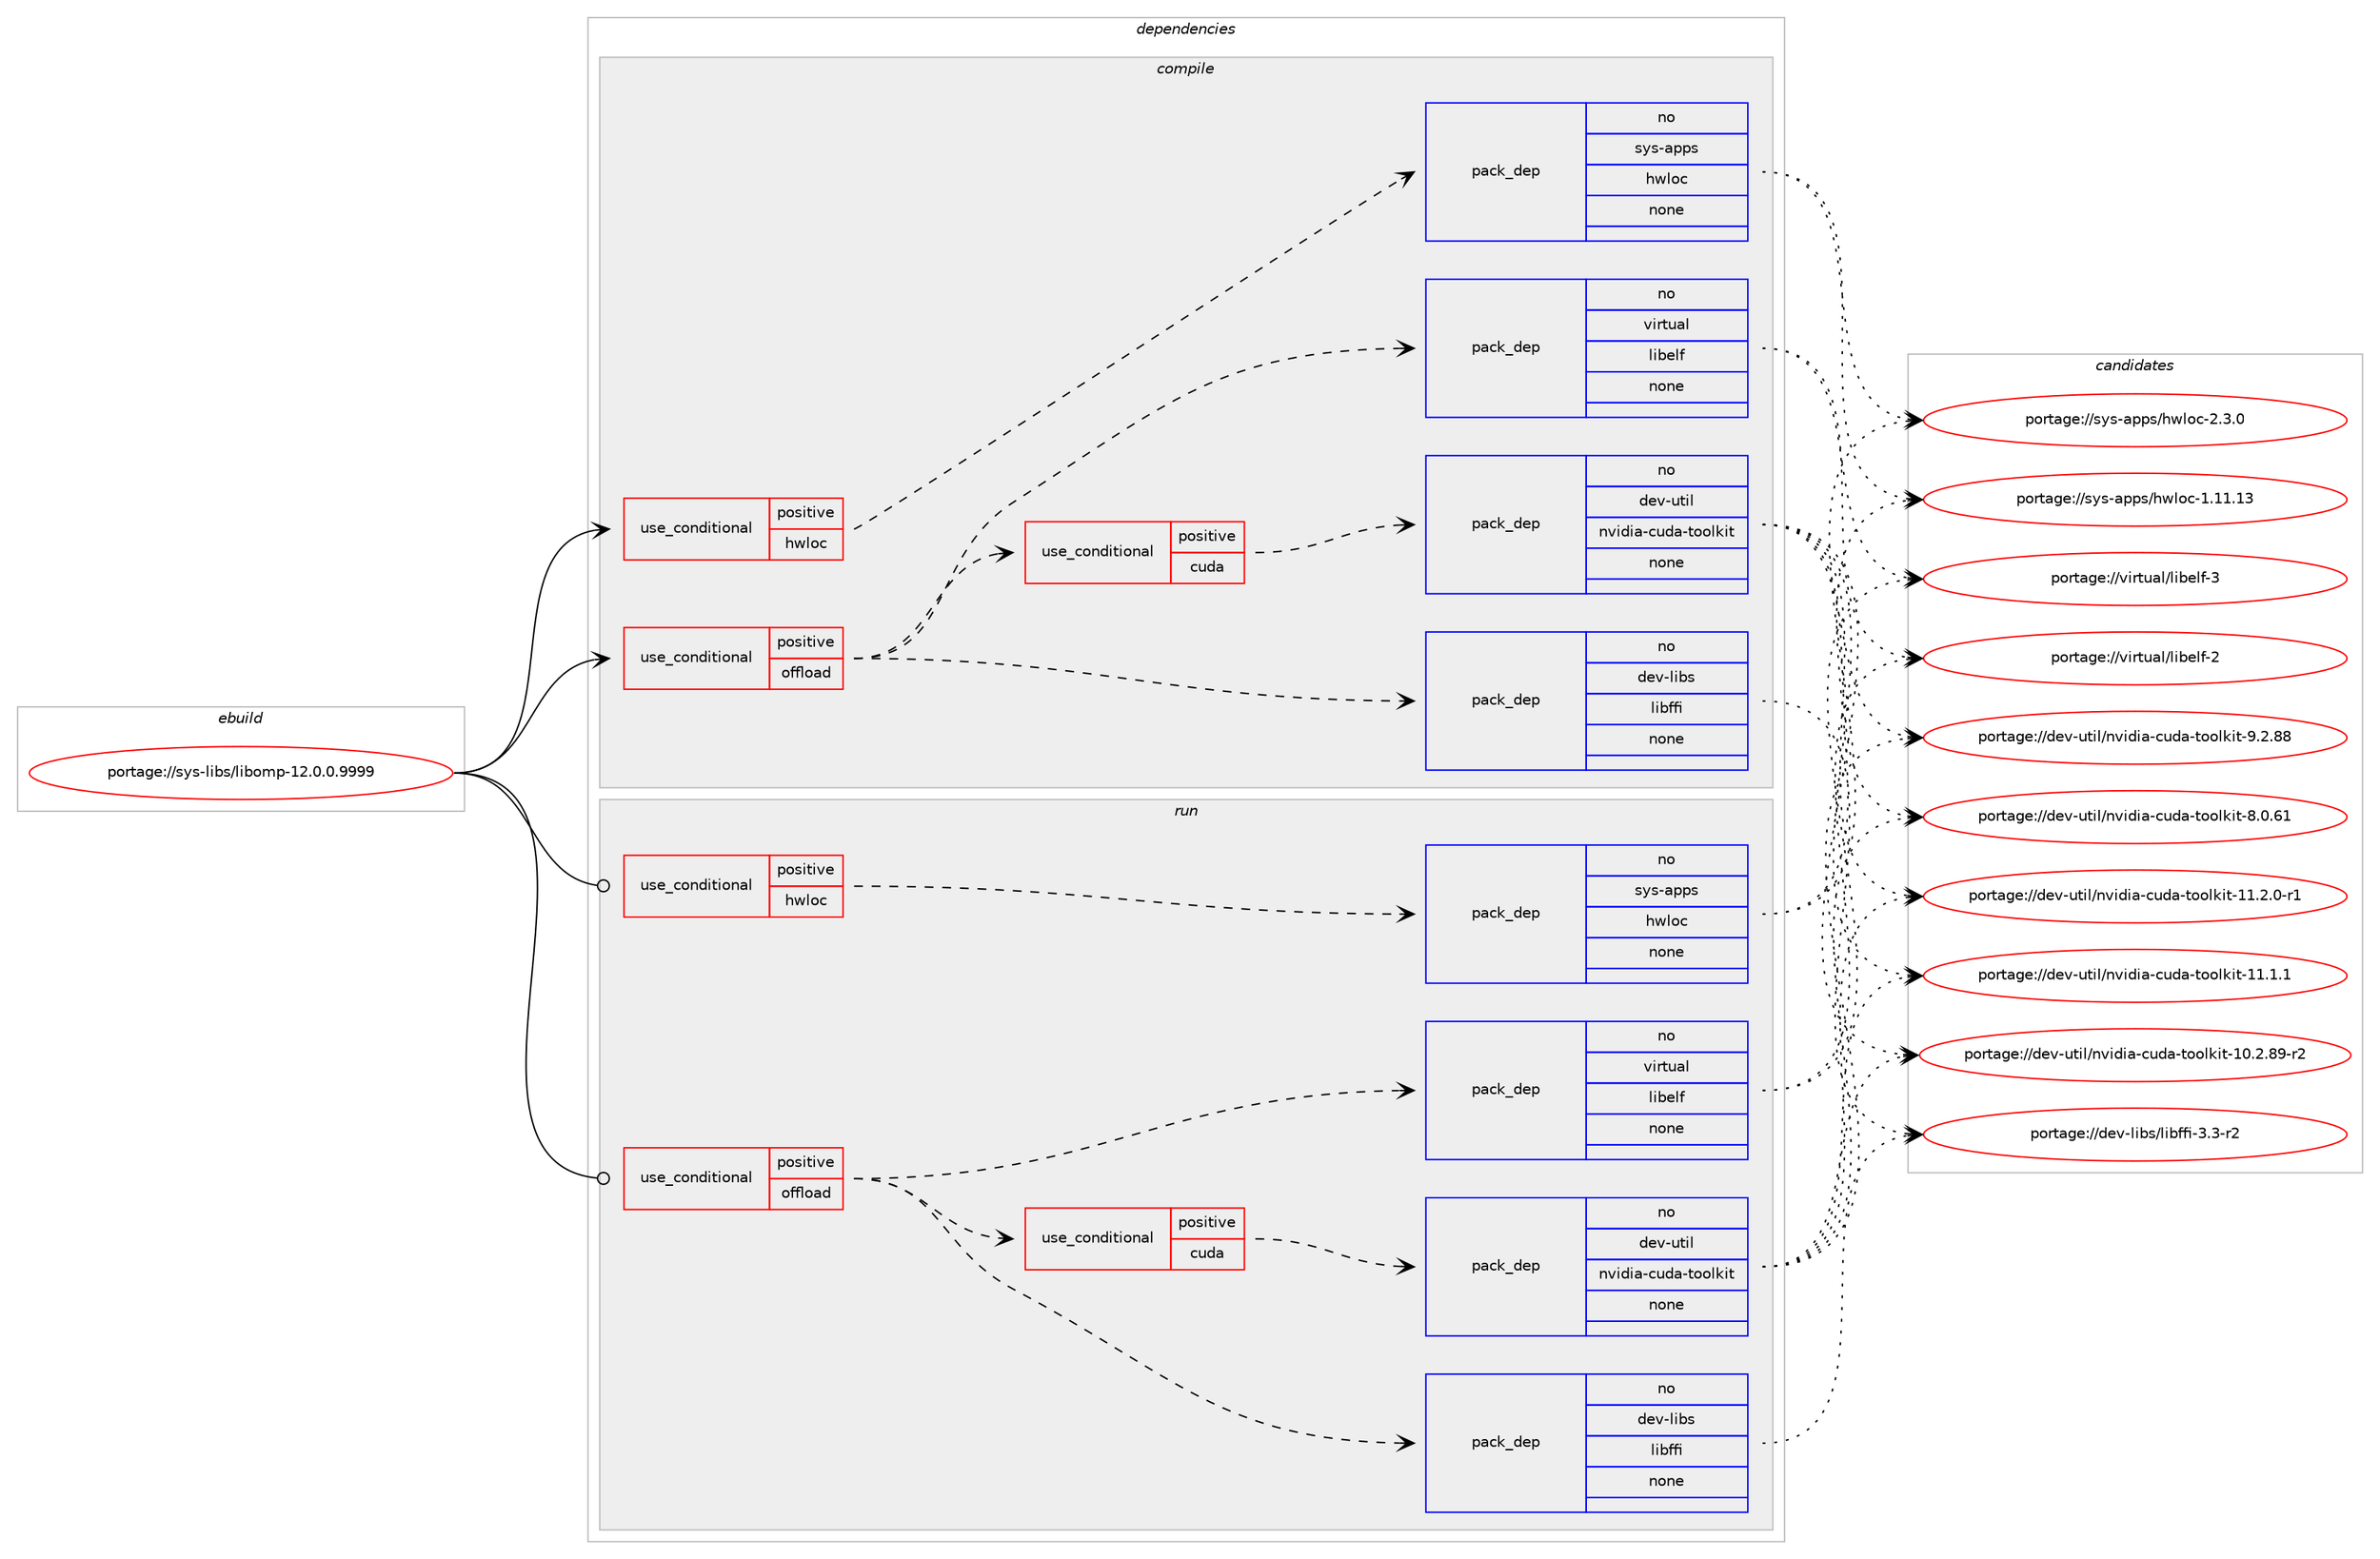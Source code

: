 digraph prolog {

# *************
# Graph options
# *************

newrank=true;
concentrate=true;
compound=true;
graph [rankdir=LR,fontname=Helvetica,fontsize=10,ranksep=1.5];#, ranksep=2.5, nodesep=0.2];
edge  [arrowhead=vee];
node  [fontname=Helvetica,fontsize=10];

# **********
# The ebuild
# **********

subgraph cluster_leftcol {
color=gray;
rank=same;
label=<<i>ebuild</i>>;
id [label="portage://sys-libs/libomp-12.0.0.9999", color=red, width=4, href="../sys-libs/libomp-12.0.0.9999.svg"];
}

# ****************
# The dependencies
# ****************

subgraph cluster_midcol {
color=gray;
label=<<i>dependencies</i>>;
subgraph cluster_compile {
fillcolor="#eeeeee";
style=filled;
label=<<i>compile</i>>;
subgraph cond1373 {
dependency5745 [label=<<TABLE BORDER="0" CELLBORDER="1" CELLSPACING="0" CELLPADDING="4"><TR><TD ROWSPAN="3" CELLPADDING="10">use_conditional</TD></TR><TR><TD>positive</TD></TR><TR><TD>hwloc</TD></TR></TABLE>>, shape=none, color=red];
subgraph pack4305 {
dependency5746 [label=<<TABLE BORDER="0" CELLBORDER="1" CELLSPACING="0" CELLPADDING="4" WIDTH="220"><TR><TD ROWSPAN="6" CELLPADDING="30">pack_dep</TD></TR><TR><TD WIDTH="110">no</TD></TR><TR><TD>sys-apps</TD></TR><TR><TD>hwloc</TD></TR><TR><TD>none</TD></TR><TR><TD></TD></TR></TABLE>>, shape=none, color=blue];
}
dependency5745:e -> dependency5746:w [weight=20,style="dashed",arrowhead="vee"];
}
id:e -> dependency5745:w [weight=20,style="solid",arrowhead="vee"];
subgraph cond1374 {
dependency5747 [label=<<TABLE BORDER="0" CELLBORDER="1" CELLSPACING="0" CELLPADDING="4"><TR><TD ROWSPAN="3" CELLPADDING="10">use_conditional</TD></TR><TR><TD>positive</TD></TR><TR><TD>offload</TD></TR></TABLE>>, shape=none, color=red];
subgraph pack4306 {
dependency5748 [label=<<TABLE BORDER="0" CELLBORDER="1" CELLSPACING="0" CELLPADDING="4" WIDTH="220"><TR><TD ROWSPAN="6" CELLPADDING="30">pack_dep</TD></TR><TR><TD WIDTH="110">no</TD></TR><TR><TD>virtual</TD></TR><TR><TD>libelf</TD></TR><TR><TD>none</TD></TR><TR><TD></TD></TR></TABLE>>, shape=none, color=blue];
}
dependency5747:e -> dependency5748:w [weight=20,style="dashed",arrowhead="vee"];
subgraph pack4307 {
dependency5749 [label=<<TABLE BORDER="0" CELLBORDER="1" CELLSPACING="0" CELLPADDING="4" WIDTH="220"><TR><TD ROWSPAN="6" CELLPADDING="30">pack_dep</TD></TR><TR><TD WIDTH="110">no</TD></TR><TR><TD>dev-libs</TD></TR><TR><TD>libffi</TD></TR><TR><TD>none</TD></TR><TR><TD></TD></TR></TABLE>>, shape=none, color=blue];
}
dependency5747:e -> dependency5749:w [weight=20,style="dashed",arrowhead="vee"];
subgraph cond1375 {
dependency5750 [label=<<TABLE BORDER="0" CELLBORDER="1" CELLSPACING="0" CELLPADDING="4"><TR><TD ROWSPAN="3" CELLPADDING="10">use_conditional</TD></TR><TR><TD>positive</TD></TR><TR><TD>cuda</TD></TR></TABLE>>, shape=none, color=red];
subgraph pack4308 {
dependency5751 [label=<<TABLE BORDER="0" CELLBORDER="1" CELLSPACING="0" CELLPADDING="4" WIDTH="220"><TR><TD ROWSPAN="6" CELLPADDING="30">pack_dep</TD></TR><TR><TD WIDTH="110">no</TD></TR><TR><TD>dev-util</TD></TR><TR><TD>nvidia-cuda-toolkit</TD></TR><TR><TD>none</TD></TR><TR><TD></TD></TR></TABLE>>, shape=none, color=blue];
}
dependency5750:e -> dependency5751:w [weight=20,style="dashed",arrowhead="vee"];
}
dependency5747:e -> dependency5750:w [weight=20,style="dashed",arrowhead="vee"];
}
id:e -> dependency5747:w [weight=20,style="solid",arrowhead="vee"];
}
subgraph cluster_compileandrun {
fillcolor="#eeeeee";
style=filled;
label=<<i>compile and run</i>>;
}
subgraph cluster_run {
fillcolor="#eeeeee";
style=filled;
label=<<i>run</i>>;
subgraph cond1376 {
dependency5752 [label=<<TABLE BORDER="0" CELLBORDER="1" CELLSPACING="0" CELLPADDING="4"><TR><TD ROWSPAN="3" CELLPADDING="10">use_conditional</TD></TR><TR><TD>positive</TD></TR><TR><TD>hwloc</TD></TR></TABLE>>, shape=none, color=red];
subgraph pack4309 {
dependency5753 [label=<<TABLE BORDER="0" CELLBORDER="1" CELLSPACING="0" CELLPADDING="4" WIDTH="220"><TR><TD ROWSPAN="6" CELLPADDING="30">pack_dep</TD></TR><TR><TD WIDTH="110">no</TD></TR><TR><TD>sys-apps</TD></TR><TR><TD>hwloc</TD></TR><TR><TD>none</TD></TR><TR><TD></TD></TR></TABLE>>, shape=none, color=blue];
}
dependency5752:e -> dependency5753:w [weight=20,style="dashed",arrowhead="vee"];
}
id:e -> dependency5752:w [weight=20,style="solid",arrowhead="odot"];
subgraph cond1377 {
dependency5754 [label=<<TABLE BORDER="0" CELLBORDER="1" CELLSPACING="0" CELLPADDING="4"><TR><TD ROWSPAN="3" CELLPADDING="10">use_conditional</TD></TR><TR><TD>positive</TD></TR><TR><TD>offload</TD></TR></TABLE>>, shape=none, color=red];
subgraph pack4310 {
dependency5755 [label=<<TABLE BORDER="0" CELLBORDER="1" CELLSPACING="0" CELLPADDING="4" WIDTH="220"><TR><TD ROWSPAN="6" CELLPADDING="30">pack_dep</TD></TR><TR><TD WIDTH="110">no</TD></TR><TR><TD>virtual</TD></TR><TR><TD>libelf</TD></TR><TR><TD>none</TD></TR><TR><TD></TD></TR></TABLE>>, shape=none, color=blue];
}
dependency5754:e -> dependency5755:w [weight=20,style="dashed",arrowhead="vee"];
subgraph pack4311 {
dependency5756 [label=<<TABLE BORDER="0" CELLBORDER="1" CELLSPACING="0" CELLPADDING="4" WIDTH="220"><TR><TD ROWSPAN="6" CELLPADDING="30">pack_dep</TD></TR><TR><TD WIDTH="110">no</TD></TR><TR><TD>dev-libs</TD></TR><TR><TD>libffi</TD></TR><TR><TD>none</TD></TR><TR><TD></TD></TR></TABLE>>, shape=none, color=blue];
}
dependency5754:e -> dependency5756:w [weight=20,style="dashed",arrowhead="vee"];
subgraph cond1378 {
dependency5757 [label=<<TABLE BORDER="0" CELLBORDER="1" CELLSPACING="0" CELLPADDING="4"><TR><TD ROWSPAN="3" CELLPADDING="10">use_conditional</TD></TR><TR><TD>positive</TD></TR><TR><TD>cuda</TD></TR></TABLE>>, shape=none, color=red];
subgraph pack4312 {
dependency5758 [label=<<TABLE BORDER="0" CELLBORDER="1" CELLSPACING="0" CELLPADDING="4" WIDTH="220"><TR><TD ROWSPAN="6" CELLPADDING="30">pack_dep</TD></TR><TR><TD WIDTH="110">no</TD></TR><TR><TD>dev-util</TD></TR><TR><TD>nvidia-cuda-toolkit</TD></TR><TR><TD>none</TD></TR><TR><TD></TD></TR></TABLE>>, shape=none, color=blue];
}
dependency5757:e -> dependency5758:w [weight=20,style="dashed",arrowhead="vee"];
}
dependency5754:e -> dependency5757:w [weight=20,style="dashed",arrowhead="vee"];
}
id:e -> dependency5754:w [weight=20,style="solid",arrowhead="odot"];
}
}

# **************
# The candidates
# **************

subgraph cluster_choices {
rank=same;
color=gray;
label=<<i>candidates</i>>;

subgraph choice4305 {
color=black;
nodesep=1;
choice11512111545971121121154710411910811199455046514648 [label="portage://sys-apps/hwloc-2.3.0", color=red, width=4,href="../sys-apps/hwloc-2.3.0.svg"];
choice115121115459711211211547104119108111994549464949464951 [label="portage://sys-apps/hwloc-1.11.13", color=red, width=4,href="../sys-apps/hwloc-1.11.13.svg"];
dependency5746:e -> choice11512111545971121121154710411910811199455046514648:w [style=dotted,weight="100"];
dependency5746:e -> choice115121115459711211211547104119108111994549464949464951:w [style=dotted,weight="100"];
}
subgraph choice4306 {
color=black;
nodesep=1;
choice1181051141161179710847108105981011081024551 [label="portage://virtual/libelf-3", color=red, width=4,href="../virtual/libelf-3.svg"];
choice1181051141161179710847108105981011081024550 [label="portage://virtual/libelf-2", color=red, width=4,href="../virtual/libelf-2.svg"];
dependency5748:e -> choice1181051141161179710847108105981011081024551:w [style=dotted,weight="100"];
dependency5748:e -> choice1181051141161179710847108105981011081024550:w [style=dotted,weight="100"];
}
subgraph choice4307 {
color=black;
nodesep=1;
choice10010111845108105981154710810598102102105455146514511450 [label="portage://dev-libs/libffi-3.3-r2", color=red, width=4,href="../dev-libs/libffi-3.3-r2.svg"];
dependency5749:e -> choice10010111845108105981154710810598102102105455146514511450:w [style=dotted,weight="100"];
}
subgraph choice4308 {
color=black;
nodesep=1;
choice1001011184511711610510847110118105100105974599117100974511611111110810710511645574650465656 [label="portage://dev-util/nvidia-cuda-toolkit-9.2.88", color=red, width=4,href="../dev-util/nvidia-cuda-toolkit-9.2.88.svg"];
choice1001011184511711610510847110118105100105974599117100974511611111110810710511645564648465449 [label="portage://dev-util/nvidia-cuda-toolkit-8.0.61", color=red, width=4,href="../dev-util/nvidia-cuda-toolkit-8.0.61.svg"];
choice10010111845117116105108471101181051001059745991171009745116111111108107105116454949465046484511449 [label="portage://dev-util/nvidia-cuda-toolkit-11.2.0-r1", color=red, width=4,href="../dev-util/nvidia-cuda-toolkit-11.2.0-r1.svg"];
choice1001011184511711610510847110118105100105974599117100974511611111110810710511645494946494649 [label="portage://dev-util/nvidia-cuda-toolkit-11.1.1", color=red, width=4,href="../dev-util/nvidia-cuda-toolkit-11.1.1.svg"];
choice1001011184511711610510847110118105100105974599117100974511611111110810710511645494846504656574511450 [label="portage://dev-util/nvidia-cuda-toolkit-10.2.89-r2", color=red, width=4,href="../dev-util/nvidia-cuda-toolkit-10.2.89-r2.svg"];
dependency5751:e -> choice1001011184511711610510847110118105100105974599117100974511611111110810710511645574650465656:w [style=dotted,weight="100"];
dependency5751:e -> choice1001011184511711610510847110118105100105974599117100974511611111110810710511645564648465449:w [style=dotted,weight="100"];
dependency5751:e -> choice10010111845117116105108471101181051001059745991171009745116111111108107105116454949465046484511449:w [style=dotted,weight="100"];
dependency5751:e -> choice1001011184511711610510847110118105100105974599117100974511611111110810710511645494946494649:w [style=dotted,weight="100"];
dependency5751:e -> choice1001011184511711610510847110118105100105974599117100974511611111110810710511645494846504656574511450:w [style=dotted,weight="100"];
}
subgraph choice4309 {
color=black;
nodesep=1;
choice11512111545971121121154710411910811199455046514648 [label="portage://sys-apps/hwloc-2.3.0", color=red, width=4,href="../sys-apps/hwloc-2.3.0.svg"];
choice115121115459711211211547104119108111994549464949464951 [label="portage://sys-apps/hwloc-1.11.13", color=red, width=4,href="../sys-apps/hwloc-1.11.13.svg"];
dependency5753:e -> choice11512111545971121121154710411910811199455046514648:w [style=dotted,weight="100"];
dependency5753:e -> choice115121115459711211211547104119108111994549464949464951:w [style=dotted,weight="100"];
}
subgraph choice4310 {
color=black;
nodesep=1;
choice1181051141161179710847108105981011081024551 [label="portage://virtual/libelf-3", color=red, width=4,href="../virtual/libelf-3.svg"];
choice1181051141161179710847108105981011081024550 [label="portage://virtual/libelf-2", color=red, width=4,href="../virtual/libelf-2.svg"];
dependency5755:e -> choice1181051141161179710847108105981011081024551:w [style=dotted,weight="100"];
dependency5755:e -> choice1181051141161179710847108105981011081024550:w [style=dotted,weight="100"];
}
subgraph choice4311 {
color=black;
nodesep=1;
choice10010111845108105981154710810598102102105455146514511450 [label="portage://dev-libs/libffi-3.3-r2", color=red, width=4,href="../dev-libs/libffi-3.3-r2.svg"];
dependency5756:e -> choice10010111845108105981154710810598102102105455146514511450:w [style=dotted,weight="100"];
}
subgraph choice4312 {
color=black;
nodesep=1;
choice1001011184511711610510847110118105100105974599117100974511611111110810710511645574650465656 [label="portage://dev-util/nvidia-cuda-toolkit-9.2.88", color=red, width=4,href="../dev-util/nvidia-cuda-toolkit-9.2.88.svg"];
choice1001011184511711610510847110118105100105974599117100974511611111110810710511645564648465449 [label="portage://dev-util/nvidia-cuda-toolkit-8.0.61", color=red, width=4,href="../dev-util/nvidia-cuda-toolkit-8.0.61.svg"];
choice10010111845117116105108471101181051001059745991171009745116111111108107105116454949465046484511449 [label="portage://dev-util/nvidia-cuda-toolkit-11.2.0-r1", color=red, width=4,href="../dev-util/nvidia-cuda-toolkit-11.2.0-r1.svg"];
choice1001011184511711610510847110118105100105974599117100974511611111110810710511645494946494649 [label="portage://dev-util/nvidia-cuda-toolkit-11.1.1", color=red, width=4,href="../dev-util/nvidia-cuda-toolkit-11.1.1.svg"];
choice1001011184511711610510847110118105100105974599117100974511611111110810710511645494846504656574511450 [label="portage://dev-util/nvidia-cuda-toolkit-10.2.89-r2", color=red, width=4,href="../dev-util/nvidia-cuda-toolkit-10.2.89-r2.svg"];
dependency5758:e -> choice1001011184511711610510847110118105100105974599117100974511611111110810710511645574650465656:w [style=dotted,weight="100"];
dependency5758:e -> choice1001011184511711610510847110118105100105974599117100974511611111110810710511645564648465449:w [style=dotted,weight="100"];
dependency5758:e -> choice10010111845117116105108471101181051001059745991171009745116111111108107105116454949465046484511449:w [style=dotted,weight="100"];
dependency5758:e -> choice1001011184511711610510847110118105100105974599117100974511611111110810710511645494946494649:w [style=dotted,weight="100"];
dependency5758:e -> choice1001011184511711610510847110118105100105974599117100974511611111110810710511645494846504656574511450:w [style=dotted,weight="100"];
}
}

}
